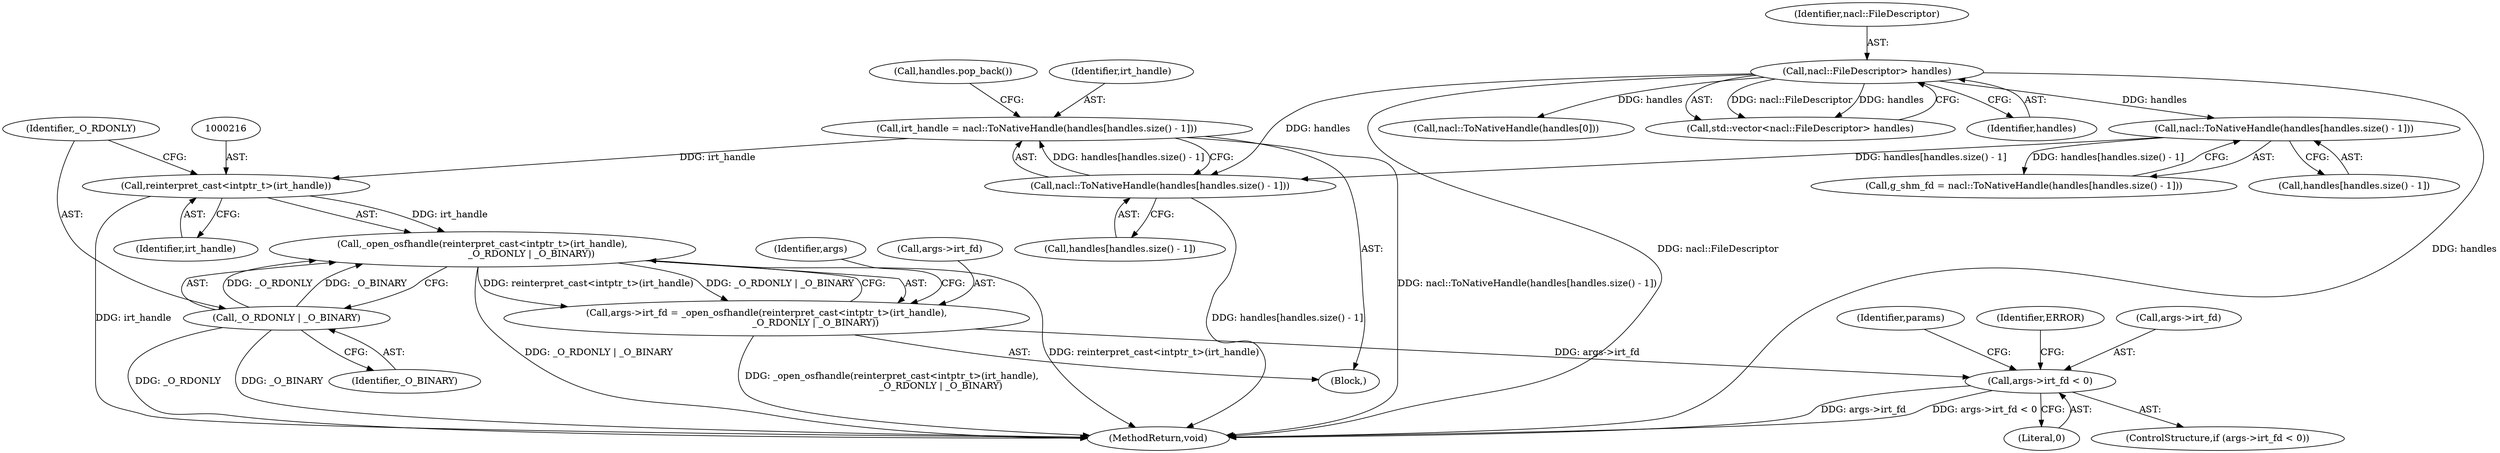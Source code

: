 digraph "0_Chrome_3b0d77670a0613f409110817455d2137576b485a_7@API" {
"1000214" [label="(Call,_open_osfhandle(reinterpret_cast<intptr_t>(irt_handle),\n                                 _O_RDONLY | _O_BINARY))"];
"1000215" [label="(Call,reinterpret_cast<intptr_t>(irt_handle))"];
"1000201" [label="(Call,irt_handle = nacl::ToNativeHandle(handles[handles.size() - 1]))"];
"1000203" [label="(Call,nacl::ToNativeHandle(handles[handles.size() - 1]))"];
"1000189" [label="(Call,nacl::ToNativeHandle(handles[handles.size() - 1]))"];
"1000152" [label="(Call,nacl::FileDescriptor> handles)"];
"1000218" [label="(Call,_O_RDONLY | _O_BINARY)"];
"1000210" [label="(Call,args->irt_fd = _open_osfhandle(reinterpret_cast<intptr_t>(irt_handle),\n                                 _O_RDONLY | _O_BINARY))"];
"1000222" [label="(Call,args->irt_fd < 0)"];
"1000203" [label="(Call,nacl::ToNativeHandle(handles[handles.size() - 1]))"];
"1000218" [label="(Call,_O_RDONLY | _O_BINARY)"];
"1000264" [label="(Call,nacl::ToNativeHandle(handles[0]))"];
"1000190" [label="(Call,handles[handles.size() - 1])"];
"1000210" [label="(Call,args->irt_fd = _open_osfhandle(reinterpret_cast<intptr_t>(irt_handle),\n                                 _O_RDONLY | _O_BINARY))"];
"1000223" [label="(Call,args->irt_fd)"];
"1000219" [label="(Identifier,_O_RDONLY)"];
"1000202" [label="(Identifier,irt_handle)"];
"1000204" [label="(Call,handles[handles.size() - 1])"];
"1000235" [label="(Identifier,params)"];
"1000215" [label="(Call,reinterpret_cast<intptr_t>(irt_handle))"];
"1000102" [label="(Block,)"];
"1000222" [label="(Call,args->irt_fd < 0)"];
"1000189" [label="(Call,nacl::ToNativeHandle(handles[handles.size() - 1]))"];
"1000153" [label="(Identifier,nacl::FileDescriptor)"];
"1000201" [label="(Call,irt_handle = nacl::ToNativeHandle(handles[handles.size() - 1]))"];
"1000221" [label="(ControlStructure,if (args->irt_fd < 0))"];
"1000150" [label="(Call,std::vector<nacl::FileDescriptor> handles)"];
"1000226" [label="(Literal,0)"];
"1000224" [label="(Identifier,args)"];
"1000230" [label="(Identifier,ERROR)"];
"1000220" [label="(Identifier,_O_BINARY)"];
"1000217" [label="(Identifier,irt_handle)"];
"1000211" [label="(Call,args->irt_fd)"];
"1000209" [label="(Call,handles.pop_back())"];
"1000214" [label="(Call,_open_osfhandle(reinterpret_cast<intptr_t>(irt_handle),\n                                 _O_RDONLY | _O_BINARY))"];
"1000154" [label="(Identifier,handles)"];
"1000187" [label="(Call,g_shm_fd = nacl::ToNativeHandle(handles[handles.size() - 1]))"];
"1000152" [label="(Call,nacl::FileDescriptor> handles)"];
"1000295" [label="(MethodReturn,void)"];
"1000214" -> "1000210"  [label="AST: "];
"1000214" -> "1000218"  [label="CFG: "];
"1000215" -> "1000214"  [label="AST: "];
"1000218" -> "1000214"  [label="AST: "];
"1000210" -> "1000214"  [label="CFG: "];
"1000214" -> "1000295"  [label="DDG: _O_RDONLY | _O_BINARY"];
"1000214" -> "1000295"  [label="DDG: reinterpret_cast<intptr_t>(irt_handle)"];
"1000214" -> "1000210"  [label="DDG: reinterpret_cast<intptr_t>(irt_handle)"];
"1000214" -> "1000210"  [label="DDG: _O_RDONLY | _O_BINARY"];
"1000215" -> "1000214"  [label="DDG: irt_handle"];
"1000218" -> "1000214"  [label="DDG: _O_RDONLY"];
"1000218" -> "1000214"  [label="DDG: _O_BINARY"];
"1000215" -> "1000217"  [label="CFG: "];
"1000216" -> "1000215"  [label="AST: "];
"1000217" -> "1000215"  [label="AST: "];
"1000219" -> "1000215"  [label="CFG: "];
"1000215" -> "1000295"  [label="DDG: irt_handle"];
"1000201" -> "1000215"  [label="DDG: irt_handle"];
"1000201" -> "1000102"  [label="AST: "];
"1000201" -> "1000203"  [label="CFG: "];
"1000202" -> "1000201"  [label="AST: "];
"1000203" -> "1000201"  [label="AST: "];
"1000209" -> "1000201"  [label="CFG: "];
"1000201" -> "1000295"  [label="DDG: nacl::ToNativeHandle(handles[handles.size() - 1])"];
"1000203" -> "1000201"  [label="DDG: handles[handles.size() - 1]"];
"1000203" -> "1000204"  [label="CFG: "];
"1000204" -> "1000203"  [label="AST: "];
"1000203" -> "1000295"  [label="DDG: handles[handles.size() - 1]"];
"1000189" -> "1000203"  [label="DDG: handles[handles.size() - 1]"];
"1000152" -> "1000203"  [label="DDG: handles"];
"1000189" -> "1000187"  [label="AST: "];
"1000189" -> "1000190"  [label="CFG: "];
"1000190" -> "1000189"  [label="AST: "];
"1000187" -> "1000189"  [label="CFG: "];
"1000189" -> "1000187"  [label="DDG: handles[handles.size() - 1]"];
"1000152" -> "1000189"  [label="DDG: handles"];
"1000152" -> "1000150"  [label="AST: "];
"1000152" -> "1000154"  [label="CFG: "];
"1000153" -> "1000152"  [label="AST: "];
"1000154" -> "1000152"  [label="AST: "];
"1000150" -> "1000152"  [label="CFG: "];
"1000152" -> "1000295"  [label="DDG: handles"];
"1000152" -> "1000295"  [label="DDG: nacl::FileDescriptor"];
"1000152" -> "1000150"  [label="DDG: nacl::FileDescriptor"];
"1000152" -> "1000150"  [label="DDG: handles"];
"1000152" -> "1000264"  [label="DDG: handles"];
"1000218" -> "1000220"  [label="CFG: "];
"1000219" -> "1000218"  [label="AST: "];
"1000220" -> "1000218"  [label="AST: "];
"1000218" -> "1000295"  [label="DDG: _O_RDONLY"];
"1000218" -> "1000295"  [label="DDG: _O_BINARY"];
"1000210" -> "1000102"  [label="AST: "];
"1000211" -> "1000210"  [label="AST: "];
"1000224" -> "1000210"  [label="CFG: "];
"1000210" -> "1000295"  [label="DDG: _open_osfhandle(reinterpret_cast<intptr_t>(irt_handle),\n                                 _O_RDONLY | _O_BINARY)"];
"1000210" -> "1000222"  [label="DDG: args->irt_fd"];
"1000222" -> "1000221"  [label="AST: "];
"1000222" -> "1000226"  [label="CFG: "];
"1000223" -> "1000222"  [label="AST: "];
"1000226" -> "1000222"  [label="AST: "];
"1000230" -> "1000222"  [label="CFG: "];
"1000235" -> "1000222"  [label="CFG: "];
"1000222" -> "1000295"  [label="DDG: args->irt_fd"];
"1000222" -> "1000295"  [label="DDG: args->irt_fd < 0"];
}
